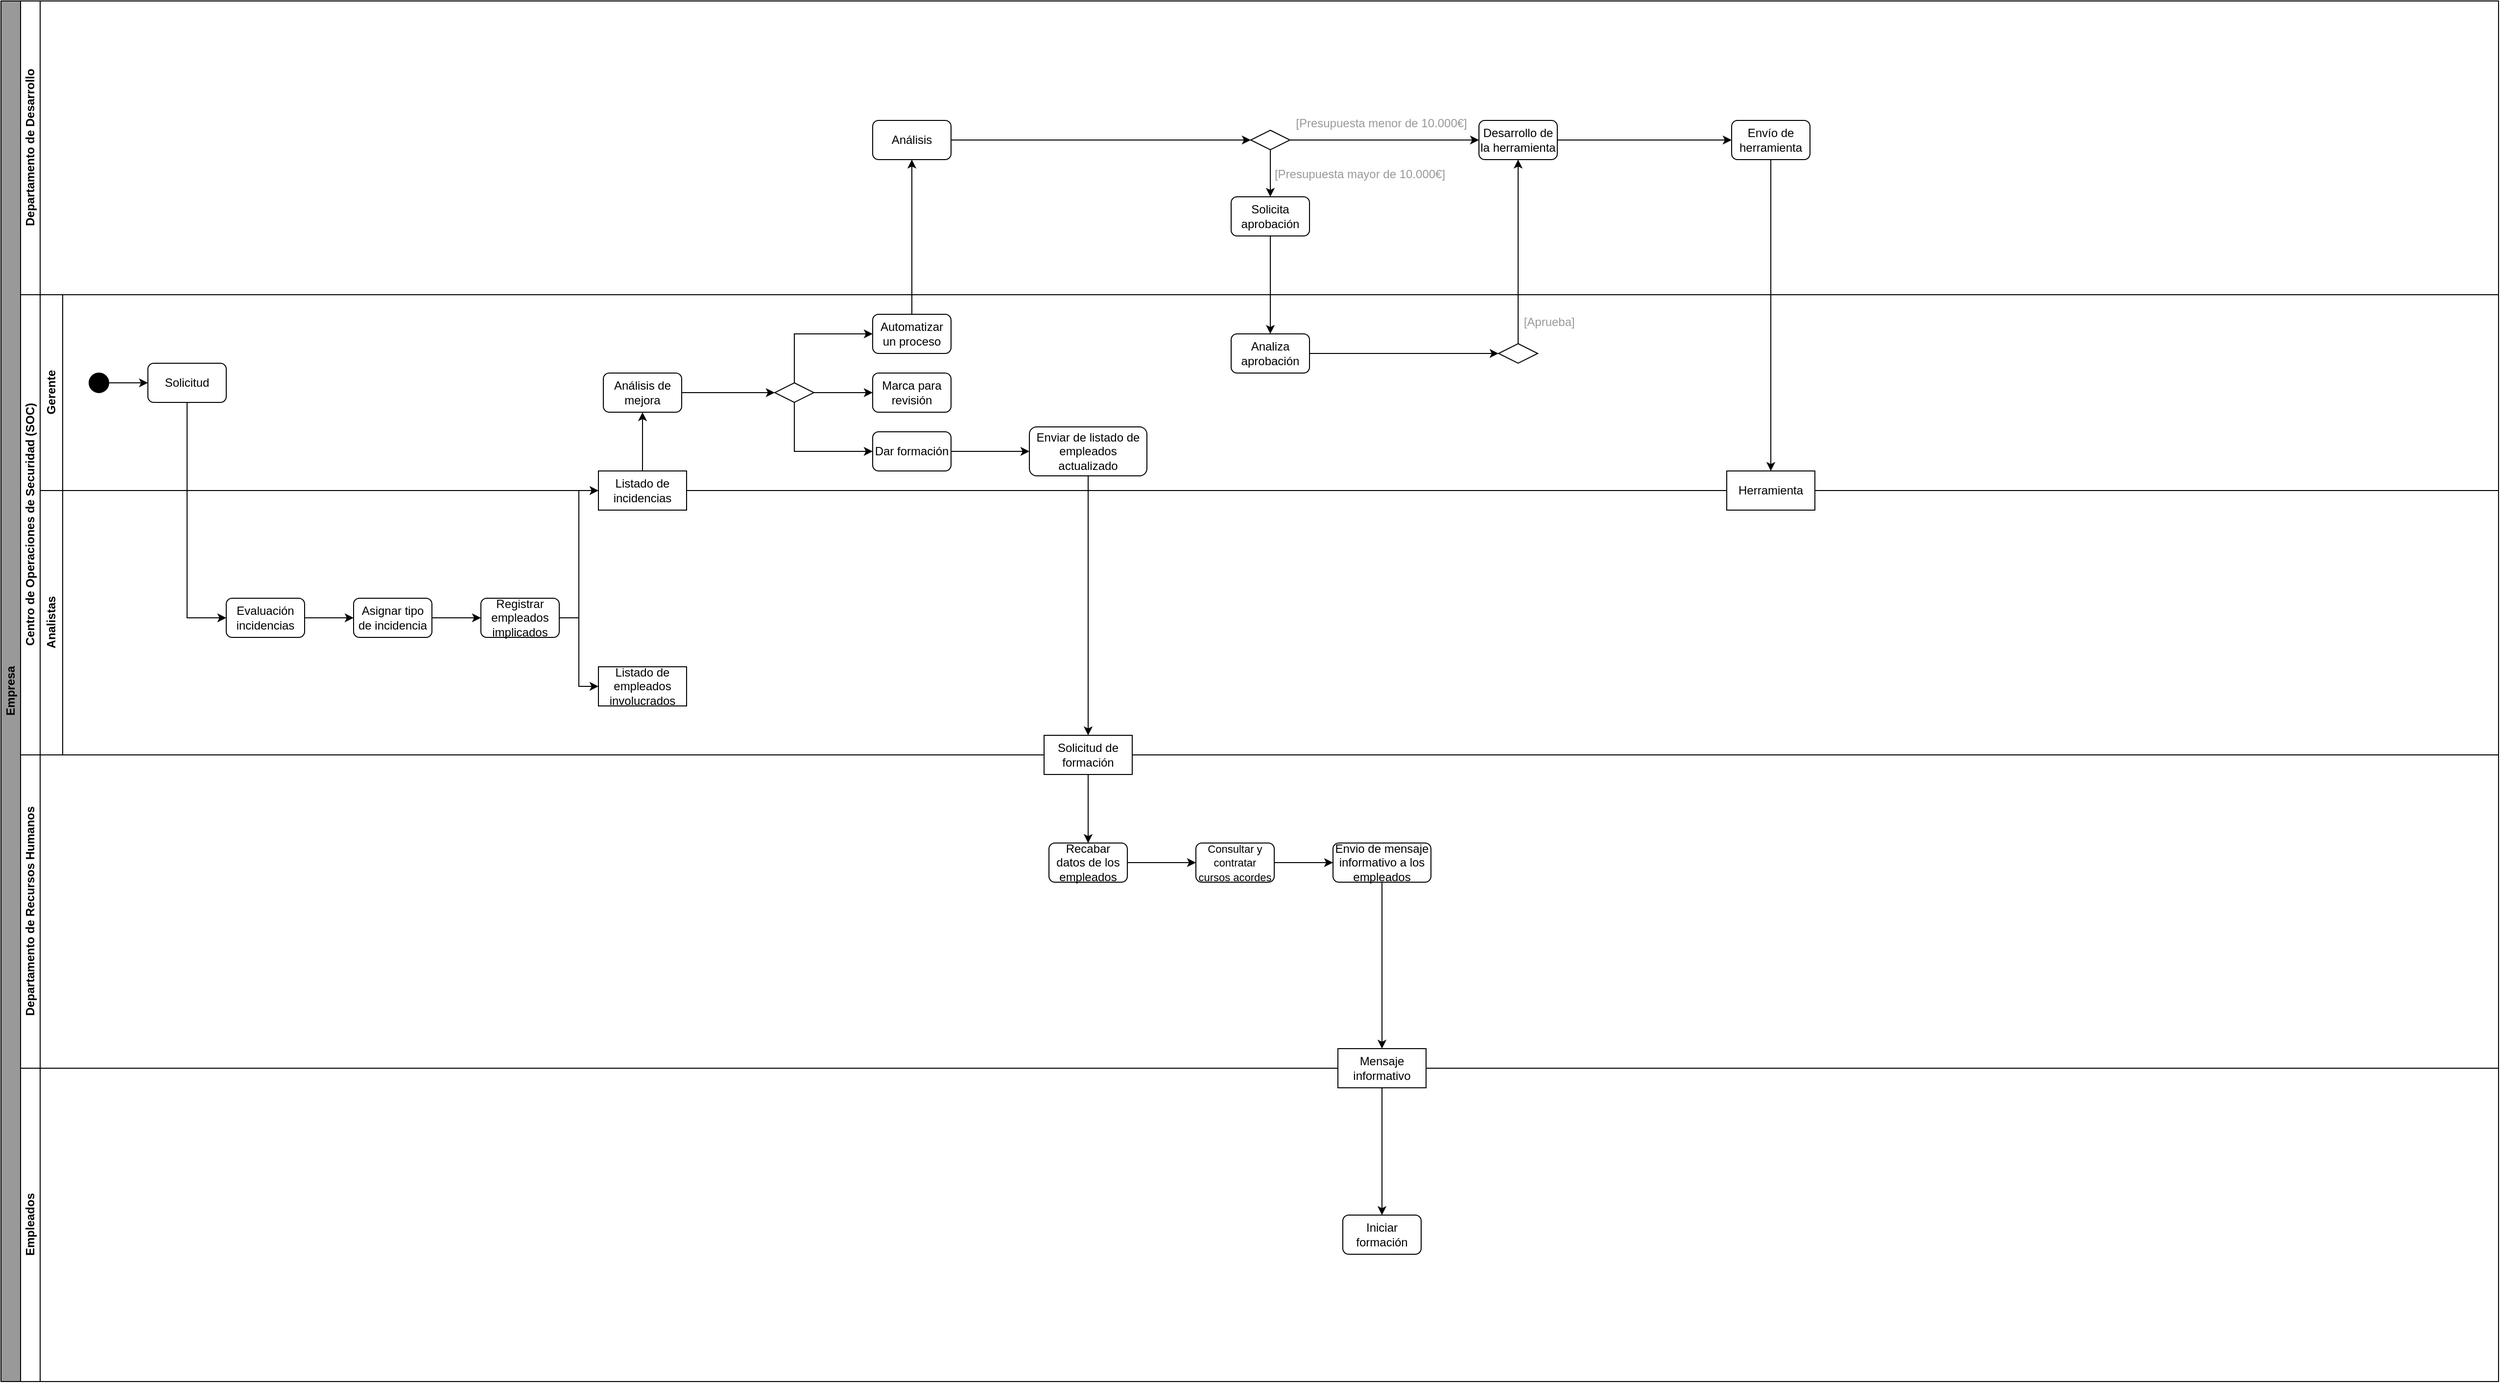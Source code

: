 <mxfile version="26.0.14">
  <diagram name="Página-1" id="V2Iqiuu2jefeKsIMrNsC">
    <mxGraphModel dx="3225" dy="-895" grid="1" gridSize="10" guides="1" tooltips="1" connect="1" arrows="1" fold="1" page="1" pageScale="1" pageWidth="850" pageHeight="1100" math="0" shadow="0">
      <root>
        <mxCell id="0" />
        <mxCell id="1" parent="0" />
        <mxCell id="dwZYhb1xAHtTYDDChcLW-22" value="Empresa" style="swimlane;childLayout=stackLayout;resizeParent=1;resizeParentMax=0;horizontal=0;startSize=20;horizontalStack=0;html=1;glass=0;fillColor=light-dark(#999999,var(--ge-dark-color, #121212));" parent="1" vertex="1">
          <mxGeometry x="483" y="2710" width="2550" height="1410" as="geometry" />
        </mxCell>
        <mxCell id="dwZYhb1xAHtTYDDChcLW-23" value="Departamento de Desarrollo" style="swimlane;startSize=20;horizontal=0;html=1;" parent="dwZYhb1xAHtTYDDChcLW-22" vertex="1">
          <mxGeometry x="20" width="2530" height="300" as="geometry" />
        </mxCell>
        <mxCell id="Ye0qZoPVvqmFJT9ewQcx-2" value="Análisis" style="rounded=1;whiteSpace=wrap;html=1;" vertex="1" parent="dwZYhb1xAHtTYDDChcLW-23">
          <mxGeometry x="870" y="122" width="80" height="40" as="geometry" />
        </mxCell>
        <mxCell id="Ye0qZoPVvqmFJT9ewQcx-38" style="edgeStyle=orthogonalEdgeStyle;rounded=0;orthogonalLoop=1;jettySize=auto;html=1;exitX=1;exitY=0.5;exitDx=0;exitDy=0;" edge="1" parent="dwZYhb1xAHtTYDDChcLW-23" source="Ye0qZoPVvqmFJT9ewQcx-12">
          <mxGeometry relative="1" as="geometry">
            <mxPoint x="1747" y="142" as="targetPoint" />
          </mxGeometry>
        </mxCell>
        <mxCell id="Ye0qZoPVvqmFJT9ewQcx-12" value="Desarrollo de la herramienta" style="rounded=1;whiteSpace=wrap;html=1;" vertex="1" parent="dwZYhb1xAHtTYDDChcLW-23">
          <mxGeometry x="1489" y="122" width="80" height="40" as="geometry" />
        </mxCell>
        <mxCell id="Ye0qZoPVvqmFJT9ewQcx-13" value="&lt;font style=&quot;color: rgb(153, 153, 153);&quot;&gt;[Presupuesta menor de 10.000€]&lt;/font&gt;" style="text;html=1;align=center;verticalAlign=middle;resizable=0;points=[];autosize=1;strokeColor=none;fillColor=none;" vertex="1" parent="dwZYhb1xAHtTYDDChcLW-23">
          <mxGeometry x="1289" y="110" width="200" height="30" as="geometry" />
        </mxCell>
        <mxCell id="Ye0qZoPVvqmFJT9ewQcx-14" value="&lt;font style=&quot;color: rgb(153, 153, 153);&quot;&gt;[Presupuesta mayor de 10.000€]&lt;/font&gt;" style="text;html=1;align=center;verticalAlign=middle;resizable=0;points=[];autosize=1;strokeColor=none;fillColor=none;" vertex="1" parent="dwZYhb1xAHtTYDDChcLW-23">
          <mxGeometry x="1267" y="162" width="200" height="30" as="geometry" />
        </mxCell>
        <mxCell id="Ye0qZoPVvqmFJT9ewQcx-10" value="Solicita aprobación" style="rounded=1;whiteSpace=wrap;html=1;" vertex="1" parent="dwZYhb1xAHtTYDDChcLW-23">
          <mxGeometry x="1236" y="200" width="80" height="40" as="geometry" />
        </mxCell>
        <mxCell id="Ye0qZoPVvqmFJT9ewQcx-39" value="Envío de herramienta" style="rounded=1;whiteSpace=wrap;html=1;" vertex="1" parent="dwZYhb1xAHtTYDDChcLW-23">
          <mxGeometry x="1747" y="122" width="80" height="40" as="geometry" />
        </mxCell>
        <mxCell id="dwZYhb1xAHtTYDDChcLW-24" value="Centro de Operaciones de Securidad (SOC)" style="swimlane;startSize=20;horizontal=0;html=1;glass=0;" parent="dwZYhb1xAHtTYDDChcLW-22" vertex="1">
          <mxGeometry x="20" y="300" width="2530" height="470" as="geometry" />
        </mxCell>
        <mxCell id="B5OsoqnMkMhix60cj1UZ-86" value="Analistas" style="swimlane;horizontal=0;whiteSpace=wrap;html=1;" parent="dwZYhb1xAHtTYDDChcLW-24" vertex="1">
          <mxGeometry x="20" y="200" width="2510" height="270" as="geometry" />
        </mxCell>
        <mxCell id="o_Q9sKbWr-3OxkOPMP5L-8" style="edgeStyle=orthogonalEdgeStyle;rounded=0;orthogonalLoop=1;jettySize=auto;html=1;exitX=1;exitY=0.5;exitDx=0;exitDy=0;entryX=0;entryY=0.5;entryDx=0;entryDy=0;" parent="B5OsoqnMkMhix60cj1UZ-86" source="dwZYhb1xAHtTYDDChcLW-29" target="o_Q9sKbWr-3OxkOPMP5L-4" edge="1">
          <mxGeometry relative="1" as="geometry" />
        </mxCell>
        <mxCell id="dwZYhb1xAHtTYDDChcLW-29" value="Evaluación incidencias" style="rounded=1;whiteSpace=wrap;html=1;" parent="B5OsoqnMkMhix60cj1UZ-86" vertex="1">
          <mxGeometry x="190" y="110" width="80" height="40" as="geometry" />
        </mxCell>
        <mxCell id="o_Q9sKbWr-3OxkOPMP5L-13" style="edgeStyle=orthogonalEdgeStyle;rounded=0;orthogonalLoop=1;jettySize=auto;html=1;exitX=1;exitY=0.5;exitDx=0;exitDy=0;entryX=0;entryY=0.5;entryDx=0;entryDy=0;" parent="B5OsoqnMkMhix60cj1UZ-86" source="o_Q9sKbWr-3OxkOPMP5L-5" target="dwZYhb1xAHtTYDDChcLW-32" edge="1">
          <mxGeometry relative="1" as="geometry" />
        </mxCell>
        <mxCell id="o_Q9sKbWr-3OxkOPMP5L-5" value="Registrar empleados implicados" style="rounded=1;whiteSpace=wrap;html=1;" parent="B5OsoqnMkMhix60cj1UZ-86" vertex="1">
          <mxGeometry x="450" y="110" width="80" height="40" as="geometry" />
        </mxCell>
        <mxCell id="o_Q9sKbWr-3OxkOPMP5L-9" style="edgeStyle=orthogonalEdgeStyle;rounded=0;orthogonalLoop=1;jettySize=auto;html=1;exitX=1;exitY=0.5;exitDx=0;exitDy=0;entryX=0;entryY=0.5;entryDx=0;entryDy=0;" parent="B5OsoqnMkMhix60cj1UZ-86" source="o_Q9sKbWr-3OxkOPMP5L-4" target="o_Q9sKbWr-3OxkOPMP5L-5" edge="1">
          <mxGeometry relative="1" as="geometry" />
        </mxCell>
        <mxCell id="o_Q9sKbWr-3OxkOPMP5L-4" value="Asignar tipo de incidencia" style="rounded=1;whiteSpace=wrap;html=1;" parent="B5OsoqnMkMhix60cj1UZ-86" vertex="1">
          <mxGeometry x="320" y="110" width="80" height="40" as="geometry" />
        </mxCell>
        <mxCell id="dwZYhb1xAHtTYDDChcLW-32" value="Listado de empleados involucrados" style="rounded=0;whiteSpace=wrap;html=1;" parent="B5OsoqnMkMhix60cj1UZ-86" vertex="1">
          <mxGeometry x="570" y="180" width="90" height="40" as="geometry" />
        </mxCell>
        <mxCell id="dwZYhb1xAHtTYDDChcLW-47" value="Solicitud de formación" style="rounded=0;whiteSpace=wrap;html=1;" parent="B5OsoqnMkMhix60cj1UZ-86" vertex="1">
          <mxGeometry x="1025" y="250" width="90" height="40" as="geometry" />
        </mxCell>
        <mxCell id="Ye0qZoPVvqmFJT9ewQcx-43" value="Listado de incidencias" style="rounded=0;whiteSpace=wrap;html=1;" vertex="1" parent="B5OsoqnMkMhix60cj1UZ-86">
          <mxGeometry x="1722" y="-20" width="90" height="40" as="geometry" />
        </mxCell>
        <mxCell id="Ye0qZoPVvqmFJT9ewQcx-44" value="Listado de incidencias" style="rounded=0;whiteSpace=wrap;html=1;" vertex="1" parent="B5OsoqnMkMhix60cj1UZ-86">
          <mxGeometry x="1722" y="-20" width="90" height="40" as="geometry" />
        </mxCell>
        <mxCell id="o_Q9sKbWr-3OxkOPMP5L-3" style="edgeStyle=orthogonalEdgeStyle;rounded=0;orthogonalLoop=1;jettySize=auto;html=1;exitX=0.5;exitY=1;exitDx=0;exitDy=0;entryX=0;entryY=0.5;entryDx=0;entryDy=0;" parent="dwZYhb1xAHtTYDDChcLW-24" source="o_Q9sKbWr-3OxkOPMP5L-1" target="dwZYhb1xAHtTYDDChcLW-29" edge="1">
          <mxGeometry relative="1" as="geometry" />
        </mxCell>
        <mxCell id="o_Q9sKbWr-3OxkOPMP5L-12" style="edgeStyle=orthogonalEdgeStyle;rounded=0;orthogonalLoop=1;jettySize=auto;html=1;exitX=1;exitY=0.5;exitDx=0;exitDy=0;entryX=0;entryY=0.5;entryDx=0;entryDy=0;" parent="dwZYhb1xAHtTYDDChcLW-24" source="o_Q9sKbWr-3OxkOPMP5L-5" target="dwZYhb1xAHtTYDDChcLW-31" edge="1">
          <mxGeometry relative="1" as="geometry" />
        </mxCell>
        <mxCell id="B5OsoqnMkMhix60cj1UZ-84" value="Gerente" style="swimlane;horizontal=0;whiteSpace=wrap;html=1;startSize=23;" parent="dwZYhb1xAHtTYDDChcLW-24" vertex="1">
          <mxGeometry x="20" width="2510" height="200" as="geometry" />
        </mxCell>
        <mxCell id="o_Q9sKbWr-3OxkOPMP5L-2" style="edgeStyle=orthogonalEdgeStyle;rounded=0;orthogonalLoop=1;jettySize=auto;html=1;exitX=1;exitY=0.5;exitDx=0;exitDy=0;entryX=0;entryY=0.5;entryDx=0;entryDy=0;" parent="B5OsoqnMkMhix60cj1UZ-84" source="dwZYhb1xAHtTYDDChcLW-26" target="o_Q9sKbWr-3OxkOPMP5L-1" edge="1">
          <mxGeometry relative="1" as="geometry" />
        </mxCell>
        <mxCell id="dwZYhb1xAHtTYDDChcLW-26" value="" style="ellipse;fillColor=strokeColor;html=1;" parent="B5OsoqnMkMhix60cj1UZ-84" vertex="1">
          <mxGeometry x="50" y="80" width="20" height="20" as="geometry" />
        </mxCell>
        <mxCell id="o_Q9sKbWr-3OxkOPMP5L-1" value="Solicitud" style="rounded=1;whiteSpace=wrap;html=1;" parent="B5OsoqnMkMhix60cj1UZ-84" vertex="1">
          <mxGeometry x="110" y="70" width="80" height="40" as="geometry" />
        </mxCell>
        <mxCell id="o_Q9sKbWr-3OxkOPMP5L-21" style="edgeStyle=orthogonalEdgeStyle;rounded=0;orthogonalLoop=1;jettySize=auto;html=1;exitX=1;exitY=0.5;exitDx=0;exitDy=0;entryX=0;entryY=0.5;entryDx=0;entryDy=0;" parent="B5OsoqnMkMhix60cj1UZ-84" source="dwZYhb1xAHtTYDDChcLW-33" target="dwZYhb1xAHtTYDDChcLW-36" edge="1">
          <mxGeometry relative="1" as="geometry" />
        </mxCell>
        <mxCell id="dwZYhb1xAHtTYDDChcLW-33" value="Análisis de mejora&lt;span style=&quot;color: rgba(0, 0, 0, 0); font-family: monospace; font-size: 0px; text-align: start; text-wrap-mode: nowrap;&quot;&gt;%3CmxGraphModel%3E%3Croot%3E%3CmxCell%20id%3D%220%22%2F%3E%3CmxCell%20id%3D%221%22%20parent%3D%220%22%2F%3E%3CmxCell%20id%3D%222%22%20value%3D%22evaluaci%C3%B3n%20incidencias%22%20style%3D%22rounded%3D1%3BwhiteSpace%3Dwrap%3Bhtml%3D1%3B%22%20vertex%3D%221%22%20parent%3D%221%22%3E%3CmxGeometry%20x%3D%22530%22%20y%3D%223270%22%20width%3D%2280%22%20height%3D%2240%22%20as%3D%22geometry%22%2F%3E%3C%2FmxCell%3E%3C%2Froot%3E%3C%2FmxGraphModel%3E&lt;/span&gt;" style="rounded=1;whiteSpace=wrap;html=1;" parent="B5OsoqnMkMhix60cj1UZ-84" vertex="1">
          <mxGeometry x="575" y="80" width="80" height="40" as="geometry" />
        </mxCell>
        <mxCell id="o_Q9sKbWr-3OxkOPMP5L-22" style="edgeStyle=orthogonalEdgeStyle;rounded=0;orthogonalLoop=1;jettySize=auto;html=1;exitX=1;exitY=0.5;exitDx=0;exitDy=0;entryX=0;entryY=0.5;entryDx=0;entryDy=0;" parent="B5OsoqnMkMhix60cj1UZ-84" source="dwZYhb1xAHtTYDDChcLW-36" target="o_Q9sKbWr-3OxkOPMP5L-20" edge="1">
          <mxGeometry relative="1" as="geometry" />
        </mxCell>
        <mxCell id="o_Q9sKbWr-3OxkOPMP5L-23" style="edgeStyle=orthogonalEdgeStyle;rounded=0;orthogonalLoop=1;jettySize=auto;html=1;exitX=0.5;exitY=0;exitDx=0;exitDy=0;entryX=0;entryY=0.5;entryDx=0;entryDy=0;" parent="B5OsoqnMkMhix60cj1UZ-84" source="dwZYhb1xAHtTYDDChcLW-36" target="o_Q9sKbWr-3OxkOPMP5L-19" edge="1">
          <mxGeometry relative="1" as="geometry" />
        </mxCell>
        <mxCell id="o_Q9sKbWr-3OxkOPMP5L-24" style="edgeStyle=orthogonalEdgeStyle;rounded=0;orthogonalLoop=1;jettySize=auto;html=1;exitX=0.5;exitY=1;exitDx=0;exitDy=0;entryX=0;entryY=0.5;entryDx=0;entryDy=0;" parent="B5OsoqnMkMhix60cj1UZ-84" source="dwZYhb1xAHtTYDDChcLW-36" target="o_Q9sKbWr-3OxkOPMP5L-18" edge="1">
          <mxGeometry relative="1" as="geometry" />
        </mxCell>
        <mxCell id="dwZYhb1xAHtTYDDChcLW-36" value="" style="rhombus;whiteSpace=wrap;html=1;" parent="B5OsoqnMkMhix60cj1UZ-84" vertex="1">
          <mxGeometry x="750" y="90" width="40" height="20" as="geometry" />
        </mxCell>
        <mxCell id="o_Q9sKbWr-3OxkOPMP5L-14" style="edgeStyle=orthogonalEdgeStyle;rounded=0;orthogonalLoop=1;jettySize=auto;html=1;exitX=0.5;exitY=0;exitDx=0;exitDy=0;entryX=0.5;entryY=1;entryDx=0;entryDy=0;" parent="B5OsoqnMkMhix60cj1UZ-84" source="dwZYhb1xAHtTYDDChcLW-31" target="dwZYhb1xAHtTYDDChcLW-33" edge="1">
          <mxGeometry relative="1" as="geometry" />
        </mxCell>
        <mxCell id="dwZYhb1xAHtTYDDChcLW-31" value="Listado de incidencias" style="rounded=0;whiteSpace=wrap;html=1;" parent="B5OsoqnMkMhix60cj1UZ-84" vertex="1">
          <mxGeometry x="570" y="180" width="90" height="40" as="geometry" />
        </mxCell>
        <mxCell id="o_Q9sKbWr-3OxkOPMP5L-20" value="Marca para revisión" style="rounded=1;whiteSpace=wrap;html=1;" parent="B5OsoqnMkMhix60cj1UZ-84" vertex="1">
          <mxGeometry x="850" y="80" width="80" height="40" as="geometry" />
        </mxCell>
        <mxCell id="o_Q9sKbWr-3OxkOPMP5L-19" value="Automatizar un proceso" style="rounded=1;whiteSpace=wrap;html=1;" parent="B5OsoqnMkMhix60cj1UZ-84" vertex="1">
          <mxGeometry x="850" y="20" width="80" height="40" as="geometry" />
        </mxCell>
        <mxCell id="o_Q9sKbWr-3OxkOPMP5L-25" style="edgeStyle=orthogonalEdgeStyle;rounded=0;orthogonalLoop=1;jettySize=auto;html=1;exitX=1;exitY=0.5;exitDx=0;exitDy=0;entryX=0;entryY=0.5;entryDx=0;entryDy=0;" parent="B5OsoqnMkMhix60cj1UZ-84" source="o_Q9sKbWr-3OxkOPMP5L-18" target="dwZYhb1xAHtTYDDChcLW-51" edge="1">
          <mxGeometry relative="1" as="geometry" />
        </mxCell>
        <mxCell id="o_Q9sKbWr-3OxkOPMP5L-18" value="Dar formación" style="rounded=1;whiteSpace=wrap;html=1;" parent="B5OsoqnMkMhix60cj1UZ-84" vertex="1">
          <mxGeometry x="850" y="140" width="80" height="40" as="geometry" />
        </mxCell>
        <mxCell id="dwZYhb1xAHtTYDDChcLW-51" value="Enviar de listado de empleados actualizado" style="rounded=1;whiteSpace=wrap;html=1;" parent="B5OsoqnMkMhix60cj1UZ-84" vertex="1">
          <mxGeometry x="1010" y="135" width="120" height="50" as="geometry" />
        </mxCell>
        <mxCell id="Ye0qZoPVvqmFJT9ewQcx-37" value="&lt;font style=&quot;color: rgb(153, 153, 153);&quot;&gt;[Aprueba]&amp;nbsp;&lt;/font&gt;" style="text;html=1;align=center;verticalAlign=middle;resizable=0;points=[];autosize=1;strokeColor=none;fillColor=none;" vertex="1" parent="B5OsoqnMkMhix60cj1UZ-84">
          <mxGeometry x="1502" y="13" width="80" height="30" as="geometry" />
        </mxCell>
        <mxCell id="Ye0qZoPVvqmFJT9ewQcx-20" value="" style="rhombus;whiteSpace=wrap;html=1;" vertex="1" parent="B5OsoqnMkMhix60cj1UZ-84">
          <mxGeometry x="1489" y="50" width="40" height="20" as="geometry" />
        </mxCell>
        <mxCell id="Ye0qZoPVvqmFJT9ewQcx-54" style="edgeStyle=orthogonalEdgeStyle;rounded=0;orthogonalLoop=1;jettySize=auto;html=1;exitX=1;exitY=0.5;exitDx=0;exitDy=0;entryX=0;entryY=0.5;entryDx=0;entryDy=0;" edge="1" parent="B5OsoqnMkMhix60cj1UZ-84" source="Ye0qZoPVvqmFJT9ewQcx-50" target="Ye0qZoPVvqmFJT9ewQcx-20">
          <mxGeometry relative="1" as="geometry" />
        </mxCell>
        <mxCell id="Ye0qZoPVvqmFJT9ewQcx-50" value="Analiza aprobación" style="rounded=1;whiteSpace=wrap;html=1;" vertex="1" parent="B5OsoqnMkMhix60cj1UZ-84">
          <mxGeometry x="1216" y="40" width="80" height="40" as="geometry" />
        </mxCell>
        <mxCell id="o_Q9sKbWr-3OxkOPMP5L-27" style="edgeStyle=orthogonalEdgeStyle;rounded=0;orthogonalLoop=1;jettySize=auto;html=1;exitX=0.5;exitY=1;exitDx=0;exitDy=0;entryX=0.5;entryY=0;entryDx=0;entryDy=0;" parent="dwZYhb1xAHtTYDDChcLW-24" source="dwZYhb1xAHtTYDDChcLW-51" target="dwZYhb1xAHtTYDDChcLW-47" edge="1">
          <mxGeometry relative="1" as="geometry" />
        </mxCell>
        <mxCell id="dwZYhb1xAHtTYDDChcLW-34" value="Departamento de Recursos Humanos" style="swimlane;startSize=20;horizontal=0;html=1;" parent="dwZYhb1xAHtTYDDChcLW-22" vertex="1">
          <mxGeometry x="20" y="770" width="2530" height="320" as="geometry" />
        </mxCell>
        <mxCell id="o_Q9sKbWr-3OxkOPMP5L-31" style="edgeStyle=orthogonalEdgeStyle;rounded=0;orthogonalLoop=1;jettySize=auto;html=1;exitX=0.5;exitY=1;exitDx=0;exitDy=0;" parent="dwZYhb1xAHtTYDDChcLW-34" source="dwZYhb1xAHtTYDDChcLW-45" target="dwZYhb1xAHtTYDDChcLW-68" edge="1">
          <mxGeometry relative="1" as="geometry" />
        </mxCell>
        <mxCell id="dwZYhb1xAHtTYDDChcLW-45" value="Envio de mensaje informativo a los empleados" style="rounded=1;whiteSpace=wrap;html=1;" parent="dwZYhb1xAHtTYDDChcLW-34" vertex="1">
          <mxGeometry x="1340" y="90" width="100" height="40" as="geometry" />
        </mxCell>
        <mxCell id="o_Q9sKbWr-3OxkOPMP5L-30" style="edgeStyle=orthogonalEdgeStyle;rounded=0;orthogonalLoop=1;jettySize=auto;html=1;exitX=1;exitY=0.5;exitDx=0;exitDy=0;entryX=0;entryY=0.5;entryDx=0;entryDy=0;" parent="dwZYhb1xAHtTYDDChcLW-34" source="dwZYhb1xAHtTYDDChcLW-58" target="dwZYhb1xAHtTYDDChcLW-45" edge="1">
          <mxGeometry relative="1" as="geometry" />
        </mxCell>
        <mxCell id="dwZYhb1xAHtTYDDChcLW-58" value="&lt;font style=&quot;font-size: 11px;&quot;&gt;Consultar y contratar cursos acordes&lt;/font&gt;" style="rounded=1;whiteSpace=wrap;html=1;" parent="dwZYhb1xAHtTYDDChcLW-34" vertex="1">
          <mxGeometry x="1200" y="90" width="80" height="40" as="geometry" />
        </mxCell>
        <mxCell id="o_Q9sKbWr-3OxkOPMP5L-29" style="edgeStyle=orthogonalEdgeStyle;rounded=0;orthogonalLoop=1;jettySize=auto;html=1;exitX=1;exitY=0.5;exitDx=0;exitDy=0;entryX=0;entryY=0.5;entryDx=0;entryDy=0;" parent="dwZYhb1xAHtTYDDChcLW-34" source="dwZYhb1xAHtTYDDChcLW-44" target="dwZYhb1xAHtTYDDChcLW-58" edge="1">
          <mxGeometry relative="1" as="geometry" />
        </mxCell>
        <mxCell id="dwZYhb1xAHtTYDDChcLW-44" value="Recabar datos de los empleados" style="rounded=1;whiteSpace=wrap;html=1;" parent="dwZYhb1xAHtTYDDChcLW-34" vertex="1">
          <mxGeometry x="1050" y="90" width="80" height="40" as="geometry" />
        </mxCell>
        <mxCell id="dwZYhb1xAHtTYDDChcLW-71" value="Iniciar formación" style="rounded=1;whiteSpace=wrap;html=1;" parent="dwZYhb1xAHtTYDDChcLW-34" vertex="1">
          <mxGeometry x="1350" y="470" width="80" height="40" as="geometry" />
        </mxCell>
        <mxCell id="dwZYhb1xAHtTYDDChcLW-72" style="edgeStyle=orthogonalEdgeStyle;rounded=0;orthogonalLoop=1;jettySize=auto;html=1;entryX=0.5;entryY=0;entryDx=0;entryDy=0;" parent="dwZYhb1xAHtTYDDChcLW-34" source="dwZYhb1xAHtTYDDChcLW-68" target="dwZYhb1xAHtTYDDChcLW-71" edge="1">
          <mxGeometry relative="1" as="geometry" />
        </mxCell>
        <mxCell id="o_Q9sKbWr-3OxkOPMP5L-32" value="Solicitud de formación" style="rounded=0;whiteSpace=wrap;html=1;" parent="dwZYhb1xAHtTYDDChcLW-34" vertex="1">
          <mxGeometry x="1045" y="-20" width="90" height="40" as="geometry" />
        </mxCell>
        <mxCell id="dwZYhb1xAHtTYDDChcLW-68" value="Mensaje informativo" style="rounded=0;whiteSpace=wrap;html=1;fontStyle=4" parent="dwZYhb1xAHtTYDDChcLW-34" vertex="1">
          <mxGeometry x="1345" y="300" width="90" height="40" as="geometry" />
        </mxCell>
        <mxCell id="dwZYhb1xAHtTYDDChcLW-61" value="Empleados" style="swimlane;startSize=20;horizontal=0;html=1;" parent="dwZYhb1xAHtTYDDChcLW-22" vertex="1">
          <mxGeometry x="20" y="1090" width="2530" height="320" as="geometry" />
        </mxCell>
        <mxCell id="o_Q9sKbWr-3OxkOPMP5L-35" value="Mensaje informativo" style="rounded=0;whiteSpace=wrap;html=1;" parent="dwZYhb1xAHtTYDDChcLW-61" vertex="1">
          <mxGeometry x="1345" y="-20" width="90" height="40" as="geometry" />
        </mxCell>
        <mxCell id="o_Q9sKbWr-3OxkOPMP5L-28" style="edgeStyle=orthogonalEdgeStyle;rounded=0;orthogonalLoop=1;jettySize=auto;html=1;exitX=0.5;exitY=1;exitDx=0;exitDy=0;entryX=0.5;entryY=0;entryDx=0;entryDy=0;" parent="dwZYhb1xAHtTYDDChcLW-22" source="dwZYhb1xAHtTYDDChcLW-47" target="dwZYhb1xAHtTYDDChcLW-44" edge="1">
          <mxGeometry relative="1" as="geometry" />
        </mxCell>
        <mxCell id="Ye0qZoPVvqmFJT9ewQcx-16" style="edgeStyle=orthogonalEdgeStyle;rounded=0;orthogonalLoop=1;jettySize=auto;html=1;exitX=0.5;exitY=0;exitDx=0;exitDy=0;entryX=0.5;entryY=1;entryDx=0;entryDy=0;" edge="1" parent="dwZYhb1xAHtTYDDChcLW-22" source="o_Q9sKbWr-3OxkOPMP5L-19" target="Ye0qZoPVvqmFJT9ewQcx-2">
          <mxGeometry relative="1" as="geometry" />
        </mxCell>
        <mxCell id="Ye0qZoPVvqmFJT9ewQcx-41" style="edgeStyle=orthogonalEdgeStyle;rounded=0;orthogonalLoop=1;jettySize=auto;html=1;exitX=0.5;exitY=1;exitDx=0;exitDy=0;entryX=0.5;entryY=0;entryDx=0;entryDy=0;" edge="1" parent="dwZYhb1xAHtTYDDChcLW-22" source="Ye0qZoPVvqmFJT9ewQcx-39" target="Ye0qZoPVvqmFJT9ewQcx-43">
          <mxGeometry relative="1" as="geometry">
            <mxPoint x="1807" y="279" as="targetPoint" />
          </mxGeometry>
        </mxCell>
        <mxCell id="Ye0qZoPVvqmFJT9ewQcx-51" style="edgeStyle=orthogonalEdgeStyle;rounded=0;orthogonalLoop=1;jettySize=auto;html=1;exitX=0.5;exitY=1;exitDx=0;exitDy=0;entryX=0.5;entryY=0;entryDx=0;entryDy=0;" edge="1" parent="dwZYhb1xAHtTYDDChcLW-22" source="Ye0qZoPVvqmFJT9ewQcx-10" target="Ye0qZoPVvqmFJT9ewQcx-50">
          <mxGeometry relative="1" as="geometry" />
        </mxCell>
        <mxCell id="Ye0qZoPVvqmFJT9ewQcx-52" style="edgeStyle=orthogonalEdgeStyle;rounded=0;orthogonalLoop=1;jettySize=auto;html=1;exitX=0.5;exitY=0;exitDx=0;exitDy=0;entryX=0.5;entryY=1;entryDx=0;entryDy=0;" edge="1" parent="dwZYhb1xAHtTYDDChcLW-22" source="Ye0qZoPVvqmFJT9ewQcx-20" target="Ye0qZoPVvqmFJT9ewQcx-12">
          <mxGeometry relative="1" as="geometry" />
        </mxCell>
        <mxCell id="Ye0qZoPVvqmFJT9ewQcx-27" style="edgeStyle=orthogonalEdgeStyle;rounded=0;orthogonalLoop=1;jettySize=auto;html=1;exitX=1;exitY=0.5;exitDx=0;exitDy=0;entryX=0;entryY=0.5;entryDx=0;entryDy=0;" edge="1" parent="1" source="Ye0qZoPVvqmFJT9ewQcx-19" target="Ye0qZoPVvqmFJT9ewQcx-12">
          <mxGeometry relative="1" as="geometry" />
        </mxCell>
        <mxCell id="Ye0qZoPVvqmFJT9ewQcx-28" style="edgeStyle=orthogonalEdgeStyle;rounded=0;orthogonalLoop=1;jettySize=auto;html=1;exitX=0.5;exitY=1;exitDx=0;exitDy=0;entryX=0.5;entryY=0;entryDx=0;entryDy=0;" edge="1" parent="1" source="Ye0qZoPVvqmFJT9ewQcx-19" target="Ye0qZoPVvqmFJT9ewQcx-10">
          <mxGeometry relative="1" as="geometry" />
        </mxCell>
        <mxCell id="Ye0qZoPVvqmFJT9ewQcx-19" value="" style="rhombus;whiteSpace=wrap;html=1;" vertex="1" parent="1">
          <mxGeometry x="1759" y="2842" width="40" height="20" as="geometry" />
        </mxCell>
        <mxCell id="Ye0qZoPVvqmFJT9ewQcx-26" style="edgeStyle=orthogonalEdgeStyle;rounded=0;orthogonalLoop=1;jettySize=auto;html=1;exitX=1;exitY=0.5;exitDx=0;exitDy=0;entryX=0;entryY=0.5;entryDx=0;entryDy=0;" edge="1" parent="1" source="Ye0qZoPVvqmFJT9ewQcx-2" target="Ye0qZoPVvqmFJT9ewQcx-19">
          <mxGeometry relative="1" as="geometry" />
        </mxCell>
        <mxCell id="Ye0qZoPVvqmFJT9ewQcx-45" value="Herramienta" style="rounded=0;whiteSpace=wrap;html=1;" vertex="1" parent="1">
          <mxGeometry x="2245" y="3190" width="90" height="40" as="geometry" />
        </mxCell>
      </root>
    </mxGraphModel>
  </diagram>
</mxfile>

